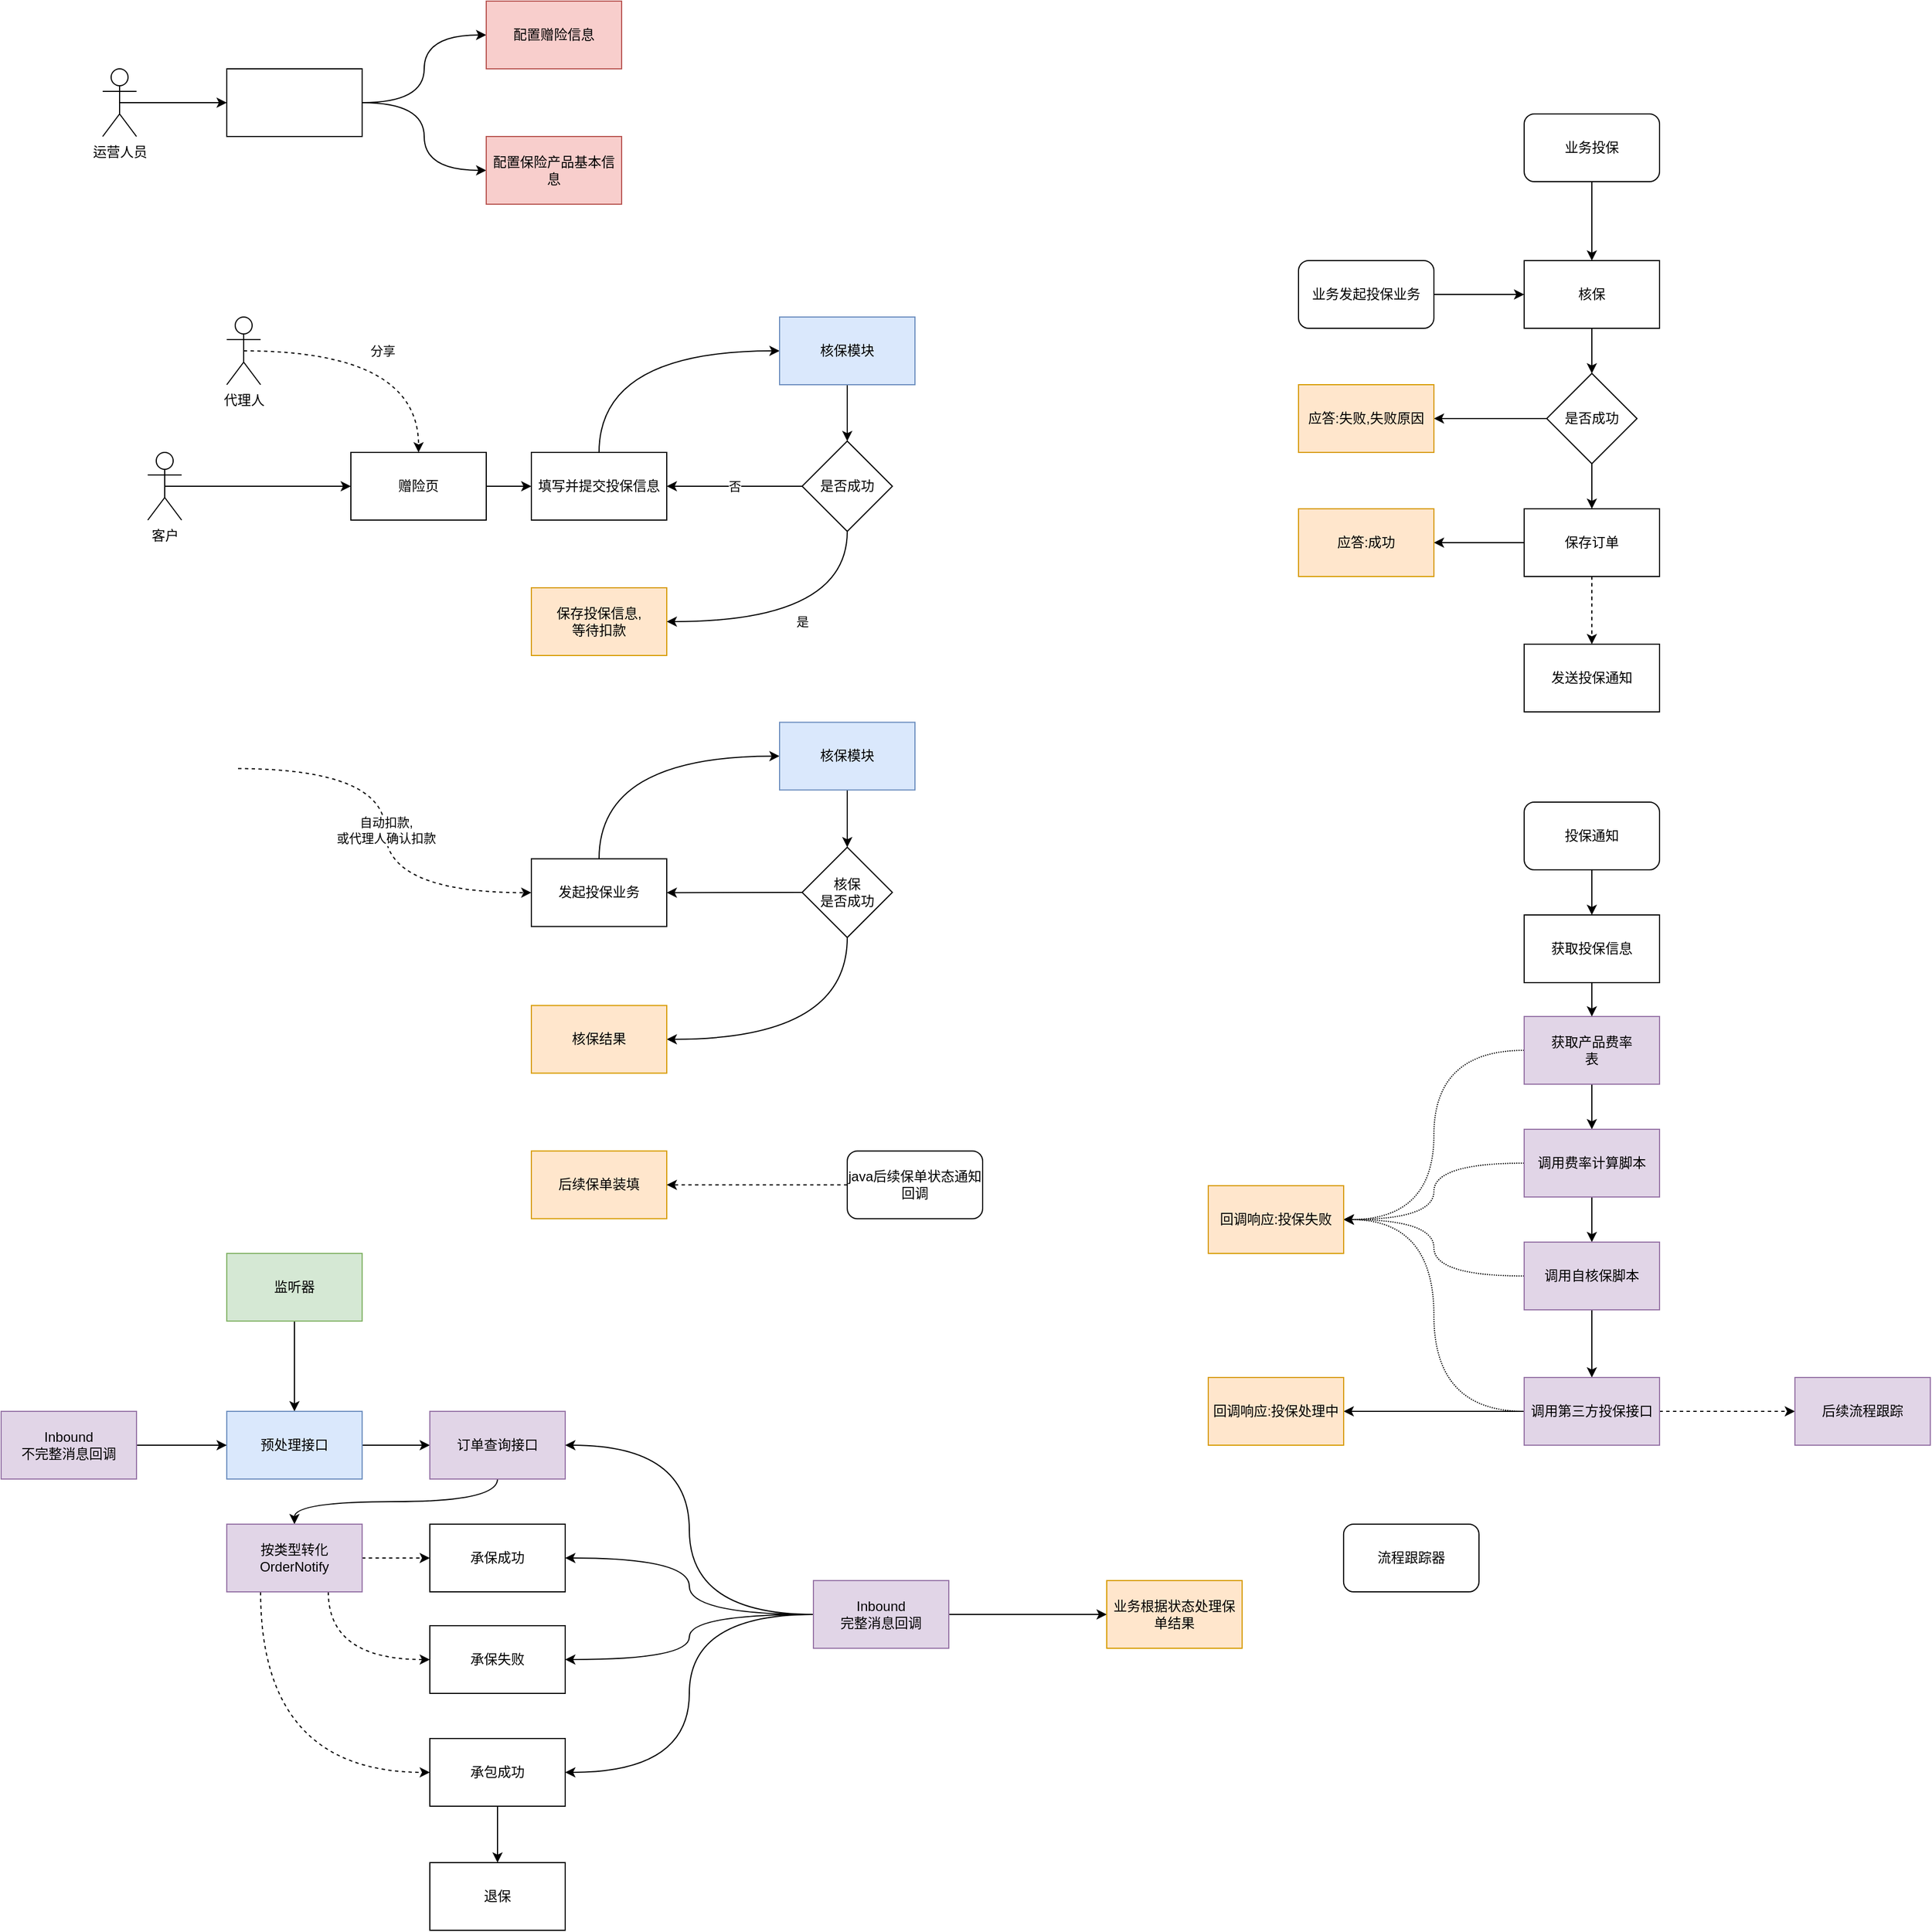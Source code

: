 <mxfile version="12.5.5" type="github">
  <diagram id="6QVMj45PfsqjR3qk2iQ-" name="第 1 页">
    <mxGraphModel dx="2013" dy="1722" grid="1" gridSize="10" guides="1" tooltips="1" connect="1" arrows="1" fold="1" page="1" pageScale="1" pageWidth="1400" pageHeight="850" math="0" shadow="0">
      <root>
        <mxCell id="0"/>
        <mxCell id="1" parent="0"/>
        <mxCell id="PSULnZ25Qo_BtKG4vELk-18" style="edgeStyle=orthogonalEdgeStyle;curved=1;orthogonalLoop=1;jettySize=auto;html=1;exitX=1;exitY=0.5;exitDx=0;exitDy=0;entryX=0;entryY=0.5;entryDx=0;entryDy=0;" parent="1" source="KybrexrkUmVbxQGOQ7RJ-30" target="PSULnZ25Qo_BtKG4vELk-11" edge="1">
          <mxGeometry relative="1" as="geometry"/>
        </mxCell>
        <mxCell id="PSULnZ25Qo_BtKG4vELk-19" style="edgeStyle=orthogonalEdgeStyle;curved=1;orthogonalLoop=1;jettySize=auto;html=1;exitX=1;exitY=0.5;exitDx=0;exitDy=0;entryX=0;entryY=0.5;entryDx=0;entryDy=0;" parent="1" source="KybrexrkUmVbxQGOQ7RJ-30" target="PSULnZ25Qo_BtKG4vELk-12" edge="1">
          <mxGeometry relative="1" as="geometry"/>
        </mxCell>
        <mxCell id="PSULnZ25Qo_BtKG4vELk-9" value="运营人员" style="shape=umlActor;verticalLabelPosition=bottom;labelBackgroundColor=#ffffff;verticalAlign=top;html=1;outlineConnect=0;" parent="1" vertex="1">
          <mxGeometry x="180" y="30.0" width="30" height="60" as="geometry"/>
        </mxCell>
        <mxCell id="PSULnZ25Qo_BtKG4vELk-11" value="配置赠险信息" style="rounded=0;whiteSpace=wrap;html=1;fillColor=#f8cecc;strokeColor=#b85450;" parent="1" vertex="1">
          <mxGeometry x="520" y="-30.0" width="120" height="60" as="geometry"/>
        </mxCell>
        <mxCell id="PSULnZ25Qo_BtKG4vELk-12" value="配置保险产品基本信息" style="rounded=0;whiteSpace=wrap;html=1;fillColor=#f8cecc;strokeColor=#b85450;" parent="1" vertex="1">
          <mxGeometry x="520" y="90.0" width="120" height="60" as="geometry"/>
        </mxCell>
        <mxCell id="PSULnZ25Qo_BtKG4vELk-30" style="edgeStyle=orthogonalEdgeStyle;curved=1;orthogonalLoop=1;jettySize=auto;html=1;exitX=1;exitY=0.5;exitDx=0;exitDy=0;entryX=0;entryY=0.5;entryDx=0;entryDy=0;" parent="1" source="PSULnZ25Qo_BtKG4vELk-21" target="PSULnZ25Qo_BtKG4vELk-29" edge="1">
          <mxGeometry relative="1" as="geometry"/>
        </mxCell>
        <mxCell id="PSULnZ25Qo_BtKG4vELk-21" value="赠险页" style="rounded=0;whiteSpace=wrap;html=1;" parent="1" vertex="1">
          <mxGeometry x="400" y="370" width="120" height="60" as="geometry"/>
        </mxCell>
        <mxCell id="PSULnZ25Qo_BtKG4vELk-23" value="分享" style="edgeStyle=orthogonalEdgeStyle;curved=1;orthogonalLoop=1;jettySize=auto;html=1;exitX=0.5;exitY=0.5;exitDx=0;exitDy=0;exitPerimeter=0;entryX=0.5;entryY=0;entryDx=0;entryDy=0;dashed=1;" parent="1" source="PSULnZ25Qo_BtKG4vELk-22" target="PSULnZ25Qo_BtKG4vELk-21" edge="1">
          <mxGeometry relative="1" as="geometry"/>
        </mxCell>
        <mxCell id="PSULnZ25Qo_BtKG4vELk-22" value="代理人" style="shape=umlActor;verticalLabelPosition=bottom;labelBackgroundColor=#ffffff;verticalAlign=top;html=1;outlineConnect=0;" parent="1" vertex="1">
          <mxGeometry x="290" y="250" width="30" height="60" as="geometry"/>
        </mxCell>
        <mxCell id="PSULnZ25Qo_BtKG4vELk-26" style="edgeStyle=orthogonalEdgeStyle;curved=1;orthogonalLoop=1;jettySize=auto;html=1;exitX=0.5;exitY=0.5;exitDx=0;exitDy=0;exitPerimeter=0;entryX=0;entryY=0.5;entryDx=0;entryDy=0;" parent="1" source="PSULnZ25Qo_BtKG4vELk-25" target="PSULnZ25Qo_BtKG4vELk-21" edge="1">
          <mxGeometry relative="1" as="geometry"/>
        </mxCell>
        <mxCell id="PSULnZ25Qo_BtKG4vELk-25" value="客户" style="shape=umlActor;verticalLabelPosition=bottom;labelBackgroundColor=#ffffff;verticalAlign=top;html=1;outlineConnect=0;" parent="1" vertex="1">
          <mxGeometry x="220" y="370" width="30" height="60" as="geometry"/>
        </mxCell>
        <mxCell id="KybrexrkUmVbxQGOQ7RJ-16" style="edgeStyle=orthogonalEdgeStyle;curved=1;orthogonalLoop=1;jettySize=auto;html=1;exitX=0.5;exitY=0;exitDx=0;exitDy=0;entryX=0;entryY=0.5;entryDx=0;entryDy=0;" parent="1" source="PSULnZ25Qo_BtKG4vELk-29" target="KybrexrkUmVbxQGOQ7RJ-15" edge="1">
          <mxGeometry relative="1" as="geometry"/>
        </mxCell>
        <mxCell id="PSULnZ25Qo_BtKG4vELk-29" value="填写并提交投保信息" style="rounded=0;whiteSpace=wrap;html=1;" parent="1" vertex="1">
          <mxGeometry x="560" y="370" width="120" height="60" as="geometry"/>
        </mxCell>
        <mxCell id="PSULnZ25Qo_BtKG4vELk-31" value="保存投保信息,&lt;br&gt;等待扣款" style="rounded=0;whiteSpace=wrap;html=1;fillColor=#ffe6cc;strokeColor=#d79b00;" parent="1" vertex="1">
          <mxGeometry x="560" y="490" width="120" height="60" as="geometry"/>
        </mxCell>
        <mxCell id="PSULnZ25Qo_BtKG4vELk-39" style="edgeStyle=orthogonalEdgeStyle;curved=1;orthogonalLoop=1;jettySize=auto;html=1;exitX=0.5;exitY=0;exitDx=0;exitDy=0;entryX=0;entryY=0.5;entryDx=0;entryDy=0;" parent="1" source="PSULnZ25Qo_BtKG4vELk-34" target="hynLIsBMzjHuh5P8PNGi-2" edge="1">
          <mxGeometry relative="1" as="geometry"/>
        </mxCell>
        <mxCell id="PSULnZ25Qo_BtKG4vELk-34" value="发起投保业务" style="rounded=0;whiteSpace=wrap;html=1;" parent="1" vertex="1">
          <mxGeometry x="560" y="730.24" width="120" height="60" as="geometry"/>
        </mxCell>
        <mxCell id="PSULnZ25Qo_BtKG4vELk-35" value="自动扣款,&lt;br&gt;或代理人确认扣款" style="edgeStyle=orthogonalEdgeStyle;curved=1;orthogonalLoop=1;jettySize=auto;html=1;entryX=0;entryY=0.5;entryDx=0;entryDy=0;dashed=1;" parent="1" target="PSULnZ25Qo_BtKG4vELk-34" edge="1">
          <mxGeometry relative="1" as="geometry">
            <mxPoint x="300" y="650.24" as="sourcePoint"/>
            <mxPoint x="420" y="530.24" as="targetPoint"/>
          </mxGeometry>
        </mxCell>
        <mxCell id="kskbFPByA07mactEsGFS-84" style="edgeStyle=orthogonalEdgeStyle;curved=1;orthogonalLoop=1;jettySize=auto;html=1;exitX=0.5;exitY=1;exitDx=0;exitDy=0;entryX=1;entryY=0.5;entryDx=0;entryDy=0;strokeColor=#000000;" parent="1" source="hynLIsBMzjHuh5P8PNGi-3" target="kskbFPByA07mactEsGFS-83" edge="1">
          <mxGeometry relative="1" as="geometry">
            <mxPoint x="900" y="790.24" as="sourcePoint"/>
          </mxGeometry>
        </mxCell>
        <mxCell id="kskbFPByA07mactEsGFS-23" style="edgeStyle=orthogonalEdgeStyle;curved=1;orthogonalLoop=1;jettySize=auto;html=1;exitX=0.5;exitY=1;exitDx=0;exitDy=0;entryX=0.5;entryY=0;entryDx=0;entryDy=0;strokeColor=#000000;" parent="1" source="kskbFPByA07mactEsGFS-19" target="kskbFPByA07mactEsGFS-21" edge="1">
          <mxGeometry relative="1" as="geometry"/>
        </mxCell>
        <mxCell id="kskbFPByA07mactEsGFS-19" value="监听器" style="rounded=0;whiteSpace=wrap;html=1;fillColor=#d5e8d4;strokeColor=#82b366;" parent="1" vertex="1">
          <mxGeometry x="290" y="1080" width="120" height="60" as="geometry"/>
        </mxCell>
        <mxCell id="kskbFPByA07mactEsGFS-25" style="edgeStyle=orthogonalEdgeStyle;curved=1;orthogonalLoop=1;jettySize=auto;html=1;exitX=1;exitY=0.5;exitDx=0;exitDy=0;entryX=0;entryY=0.5;entryDx=0;entryDy=0;strokeColor=#000000;" parent="1" source="kskbFPByA07mactEsGFS-21" target="kskbFPByA07mactEsGFS-24" edge="1">
          <mxGeometry relative="1" as="geometry"/>
        </mxCell>
        <mxCell id="kskbFPByA07mactEsGFS-21" value="预处理接口" style="rounded=0;whiteSpace=wrap;html=1;fillColor=#dae8fc;strokeColor=#6c8ebf;" parent="1" vertex="1">
          <mxGeometry x="290" y="1220" width="120" height="60" as="geometry"/>
        </mxCell>
        <mxCell id="kskbFPByA07mactEsGFS-27" style="edgeStyle=orthogonalEdgeStyle;curved=1;orthogonalLoop=1;jettySize=auto;html=1;exitX=0.5;exitY=1;exitDx=0;exitDy=0;entryX=0.5;entryY=0;entryDx=0;entryDy=0;strokeColor=#000000;" parent="1" source="kskbFPByA07mactEsGFS-24" target="kskbFPByA07mactEsGFS-26" edge="1">
          <mxGeometry relative="1" as="geometry"/>
        </mxCell>
        <mxCell id="kskbFPByA07mactEsGFS-24" value="订单查询接口" style="rounded=0;whiteSpace=wrap;html=1;fillColor=#e1d5e7;strokeColor=#9673a6;" parent="1" vertex="1">
          <mxGeometry x="470" y="1220" width="120" height="60" as="geometry"/>
        </mxCell>
        <mxCell id="kskbFPByA07mactEsGFS-29" style="edgeStyle=orthogonalEdgeStyle;curved=1;orthogonalLoop=1;jettySize=auto;html=1;exitX=1;exitY=0.5;exitDx=0;exitDy=0;entryX=0;entryY=0.5;entryDx=0;entryDy=0;strokeColor=#000000;dashed=1;" parent="1" source="kskbFPByA07mactEsGFS-26" target="kskbFPByA07mactEsGFS-28" edge="1">
          <mxGeometry relative="1" as="geometry"/>
        </mxCell>
        <mxCell id="kskbFPByA07mactEsGFS-31" style="edgeStyle=orthogonalEdgeStyle;curved=1;orthogonalLoop=1;jettySize=auto;html=1;exitX=0.75;exitY=1;exitDx=0;exitDy=0;entryX=0;entryY=0.5;entryDx=0;entryDy=0;dashed=1;strokeColor=#000000;" parent="1" source="kskbFPByA07mactEsGFS-26" target="kskbFPByA07mactEsGFS-30" edge="1">
          <mxGeometry relative="1" as="geometry"/>
        </mxCell>
        <mxCell id="kskbFPByA07mactEsGFS-33" style="edgeStyle=orthogonalEdgeStyle;curved=1;orthogonalLoop=1;jettySize=auto;html=1;exitX=0.25;exitY=1;exitDx=0;exitDy=0;entryX=0;entryY=0.5;entryDx=0;entryDy=0;dashed=1;strokeColor=#000000;" parent="1" source="kskbFPByA07mactEsGFS-26" target="kskbFPByA07mactEsGFS-32" edge="1">
          <mxGeometry relative="1" as="geometry"/>
        </mxCell>
        <mxCell id="kskbFPByA07mactEsGFS-26" value="按类型转化OrderNotify" style="rounded=0;whiteSpace=wrap;html=1;fillColor=#e1d5e7;strokeColor=#9673a6;" parent="1" vertex="1">
          <mxGeometry x="290" y="1320" width="120" height="60" as="geometry"/>
        </mxCell>
        <mxCell id="kskbFPByA07mactEsGFS-28" value="承保成功" style="rounded=0;whiteSpace=wrap;html=1;" parent="1" vertex="1">
          <mxGeometry x="470" y="1320" width="120" height="60" as="geometry"/>
        </mxCell>
        <mxCell id="kskbFPByA07mactEsGFS-30" value="承保失败" style="rounded=0;whiteSpace=wrap;html=1;" parent="1" vertex="1">
          <mxGeometry x="470" y="1410" width="120" height="60" as="geometry"/>
        </mxCell>
        <mxCell id="kskbFPByA07mactEsGFS-35" value="" style="edgeStyle=orthogonalEdgeStyle;curved=1;orthogonalLoop=1;jettySize=auto;html=1;strokeColor=#000000;" parent="1" source="kskbFPByA07mactEsGFS-32" target="kskbFPByA07mactEsGFS-34" edge="1">
          <mxGeometry relative="1" as="geometry"/>
        </mxCell>
        <mxCell id="kskbFPByA07mactEsGFS-32" value="承包成功" style="rounded=0;whiteSpace=wrap;html=1;" parent="1" vertex="1">
          <mxGeometry x="470" y="1510" width="120" height="60" as="geometry"/>
        </mxCell>
        <mxCell id="kskbFPByA07mactEsGFS-34" value="退保" style="rounded=0;whiteSpace=wrap;html=1;" parent="1" vertex="1">
          <mxGeometry x="470" y="1620" width="120" height="60" as="geometry"/>
        </mxCell>
        <mxCell id="kskbFPByA07mactEsGFS-51" style="edgeStyle=orthogonalEdgeStyle;curved=1;orthogonalLoop=1;jettySize=auto;html=1;exitX=1;exitY=0.5;exitDx=0;exitDy=0;entryX=0;entryY=0.5;entryDx=0;entryDy=0;strokeColor=#000000;" parent="1" source="kskbFPByA07mactEsGFS-37" target="kskbFPByA07mactEsGFS-21" edge="1">
          <mxGeometry relative="1" as="geometry">
            <mxPoint x="750" y="1110" as="sourcePoint"/>
          </mxGeometry>
        </mxCell>
        <mxCell id="kskbFPByA07mactEsGFS-37" value="Inbound&lt;br&gt;不完整消息回调" style="rounded=0;whiteSpace=wrap;html=1;fillColor=#e1d5e7;strokeColor=#9673a6;" parent="1" vertex="1">
          <mxGeometry x="90" y="1220" width="120" height="60" as="geometry"/>
        </mxCell>
        <mxCell id="kskbFPByA07mactEsGFS-60" style="edgeStyle=orthogonalEdgeStyle;curved=1;orthogonalLoop=1;jettySize=auto;html=1;exitX=0;exitY=0.5;exitDx=0;exitDy=0;entryX=1;entryY=0.5;entryDx=0;entryDy=0;strokeColor=#000000;" parent="1" source="kskbFPByA07mactEsGFS-59" target="kskbFPByA07mactEsGFS-24" edge="1">
          <mxGeometry relative="1" as="geometry"/>
        </mxCell>
        <mxCell id="kskbFPByA07mactEsGFS-61" style="edgeStyle=orthogonalEdgeStyle;curved=1;orthogonalLoop=1;jettySize=auto;html=1;exitX=0;exitY=0.5;exitDx=0;exitDy=0;entryX=1;entryY=0.5;entryDx=0;entryDy=0;strokeColor=#000000;" parent="1" source="kskbFPByA07mactEsGFS-59" target="kskbFPByA07mactEsGFS-28" edge="1">
          <mxGeometry relative="1" as="geometry"/>
        </mxCell>
        <mxCell id="kskbFPByA07mactEsGFS-62" style="edgeStyle=orthogonalEdgeStyle;curved=1;orthogonalLoop=1;jettySize=auto;html=1;exitX=0;exitY=0.5;exitDx=0;exitDy=0;entryX=1;entryY=0.5;entryDx=0;entryDy=0;strokeColor=#000000;" parent="1" source="kskbFPByA07mactEsGFS-59" target="kskbFPByA07mactEsGFS-30" edge="1">
          <mxGeometry relative="1" as="geometry"/>
        </mxCell>
        <mxCell id="kskbFPByA07mactEsGFS-63" style="edgeStyle=orthogonalEdgeStyle;curved=1;orthogonalLoop=1;jettySize=auto;html=1;exitX=0;exitY=0.5;exitDx=0;exitDy=0;entryX=1;entryY=0.5;entryDx=0;entryDy=0;strokeColor=#000000;" parent="1" source="kskbFPByA07mactEsGFS-59" target="kskbFPByA07mactEsGFS-32" edge="1">
          <mxGeometry relative="1" as="geometry"/>
        </mxCell>
        <mxCell id="kskbFPByA07mactEsGFS-65" style="edgeStyle=orthogonalEdgeStyle;curved=1;orthogonalLoop=1;jettySize=auto;html=1;exitX=1;exitY=0.5;exitDx=0;exitDy=0;entryX=0;entryY=0.5;entryDx=0;entryDy=0;strokeColor=#000000;" parent="1" source="kskbFPByA07mactEsGFS-59" target="kskbFPByA07mactEsGFS-64" edge="1">
          <mxGeometry relative="1" as="geometry"/>
        </mxCell>
        <mxCell id="kskbFPByA07mactEsGFS-59" value="Inbound&lt;br&gt;完整消息回调" style="rounded=0;whiteSpace=wrap;html=1;fillColor=#e1d5e7;strokeColor=#9673a6;" parent="1" vertex="1">
          <mxGeometry x="810" y="1370" width="120" height="60" as="geometry"/>
        </mxCell>
        <mxCell id="kskbFPByA07mactEsGFS-64" value="业务根据状态处理保单结果" style="rounded=0;whiteSpace=wrap;html=1;fillColor=#ffe6cc;strokeColor=#d79b00;" parent="1" vertex="1">
          <mxGeometry x="1070" y="1370" width="120" height="60" as="geometry"/>
        </mxCell>
        <mxCell id="kskbFPByA07mactEsGFS-66" style="edgeStyle=orthogonalEdgeStyle;rounded=0;orthogonalLoop=1;jettySize=auto;html=1;exitX=0.5;exitY=1;exitDx=0;exitDy=0;entryX=0.5;entryY=0;entryDx=0;entryDy=0;" parent="1" source="kskbFPByA07mactEsGFS-68" target="kskbFPByA07mactEsGFS-71" edge="1">
          <mxGeometry relative="1" as="geometry"/>
        </mxCell>
        <mxCell id="kskbFPByA07mactEsGFS-67" style="edgeStyle=orthogonalEdgeStyle;orthogonalLoop=1;jettySize=auto;html=1;exitX=0;exitY=0.5;exitDx=0;exitDy=0;entryX=1;entryY=0.5;entryDx=0;entryDy=0;strokeColor=#000000;curved=1;dashed=1;dashPattern=1 1;" parent="1" source="kskbFPByA07mactEsGFS-68" target="kskbFPByA07mactEsGFS-78" edge="1">
          <mxGeometry relative="1" as="geometry"/>
        </mxCell>
        <mxCell id="kskbFPByA07mactEsGFS-68" value="获取产品费率&lt;br&gt;表" style="rounded=0;whiteSpace=wrap;html=1;fillColor=#e1d5e7;strokeColor=#9673a6;" parent="1" vertex="1">
          <mxGeometry x="1440" y="870" width="120" height="60" as="geometry"/>
        </mxCell>
        <mxCell id="kskbFPByA07mactEsGFS-69" style="edgeStyle=orthogonalEdgeStyle;rounded=0;orthogonalLoop=1;jettySize=auto;html=1;exitX=0.5;exitY=1;exitDx=0;exitDy=0;entryX=0.5;entryY=0;entryDx=0;entryDy=0;" parent="1" source="kskbFPByA07mactEsGFS-71" target="kskbFPByA07mactEsGFS-74" edge="1">
          <mxGeometry relative="1" as="geometry"/>
        </mxCell>
        <mxCell id="kskbFPByA07mactEsGFS-70" style="edgeStyle=orthogonalEdgeStyle;curved=1;orthogonalLoop=1;jettySize=auto;html=1;exitX=0;exitY=0.5;exitDx=0;exitDy=0;dashed=1;strokeColor=#000000;entryX=1;entryY=0.5;entryDx=0;entryDy=0;dashPattern=1 1;" parent="1" source="kskbFPByA07mactEsGFS-71" target="kskbFPByA07mactEsGFS-78" edge="1">
          <mxGeometry relative="1" as="geometry">
            <mxPoint x="1420" y="810" as="targetPoint"/>
          </mxGeometry>
        </mxCell>
        <mxCell id="kskbFPByA07mactEsGFS-71" value="调用费率计算脚本" style="rounded=0;whiteSpace=wrap;html=1;fillColor=#e1d5e7;strokeColor=#9673a6;" parent="1" vertex="1">
          <mxGeometry x="1440" y="970" width="120" height="60" as="geometry"/>
        </mxCell>
        <mxCell id="kskbFPByA07mactEsGFS-72" style="edgeStyle=orthogonalEdgeStyle;rounded=0;orthogonalLoop=1;jettySize=auto;html=1;exitX=0.5;exitY=1;exitDx=0;exitDy=0;entryX=0.5;entryY=0;entryDx=0;entryDy=0;" parent="1" source="kskbFPByA07mactEsGFS-74" target="kskbFPByA07mactEsGFS-76" edge="1">
          <mxGeometry relative="1" as="geometry"/>
        </mxCell>
        <mxCell id="kskbFPByA07mactEsGFS-73" style="edgeStyle=orthogonalEdgeStyle;curved=1;orthogonalLoop=1;jettySize=auto;html=1;exitX=0;exitY=0.5;exitDx=0;exitDy=0;entryX=1;entryY=0.5;entryDx=0;entryDy=0;dashed=1;strokeColor=#000000;dashPattern=1 1;" parent="1" source="kskbFPByA07mactEsGFS-74" target="kskbFPByA07mactEsGFS-78" edge="1">
          <mxGeometry relative="1" as="geometry"/>
        </mxCell>
        <mxCell id="kskbFPByA07mactEsGFS-74" value="调用自核保脚本" style="rounded=0;whiteSpace=wrap;html=1;fillColor=#e1d5e7;strokeColor=#9673a6;" parent="1" vertex="1">
          <mxGeometry x="1440" y="1070" width="120" height="60" as="geometry"/>
        </mxCell>
        <mxCell id="kskbFPByA07mactEsGFS-75" style="edgeStyle=orthogonalEdgeStyle;curved=1;orthogonalLoop=1;jettySize=auto;html=1;exitX=0;exitY=0.5;exitDx=0;exitDy=0;entryX=1;entryY=0.5;entryDx=0;entryDy=0;strokeColor=#000000;" parent="1" source="kskbFPByA07mactEsGFS-76" target="kskbFPByA07mactEsGFS-77" edge="1">
          <mxGeometry relative="1" as="geometry"/>
        </mxCell>
        <mxCell id="kskbFPByA07mactEsGFS-82" style="edgeStyle=orthogonalEdgeStyle;curved=1;orthogonalLoop=1;jettySize=auto;html=1;exitX=0;exitY=0.5;exitDx=0;exitDy=0;entryX=1;entryY=0.5;entryDx=0;entryDy=0;strokeColor=#000000;dashed=1;dashPattern=1 1;" parent="1" source="kskbFPByA07mactEsGFS-76" target="kskbFPByA07mactEsGFS-78" edge="1">
          <mxGeometry relative="1" as="geometry"/>
        </mxCell>
        <mxCell id="kskbFPByA07mactEsGFS-88" style="edgeStyle=orthogonalEdgeStyle;curved=1;orthogonalLoop=1;jettySize=auto;html=1;exitX=1;exitY=0.5;exitDx=0;exitDy=0;entryX=0;entryY=0.5;entryDx=0;entryDy=0;strokeColor=#000000;dashed=1;" parent="1" source="kskbFPByA07mactEsGFS-76" target="kskbFPByA07mactEsGFS-87" edge="1">
          <mxGeometry relative="1" as="geometry"/>
        </mxCell>
        <mxCell id="kskbFPByA07mactEsGFS-76" value="调用第三方投保接口" style="rounded=0;whiteSpace=wrap;html=1;fillColor=#e1d5e7;strokeColor=#9673a6;" parent="1" vertex="1">
          <mxGeometry x="1440" y="1190" width="120" height="60" as="geometry"/>
        </mxCell>
        <mxCell id="kskbFPByA07mactEsGFS-77" value="回调响应:投保处理中" style="rounded=0;whiteSpace=wrap;html=1;fillColor=#ffe6cc;strokeColor=#d79b00;" parent="1" vertex="1">
          <mxGeometry x="1160" y="1190" width="120" height="60" as="geometry"/>
        </mxCell>
        <mxCell id="kskbFPByA07mactEsGFS-78" value="回调响应:投保失败" style="rounded=0;whiteSpace=wrap;html=1;fillColor=#ffe6cc;strokeColor=#d79b00;" parent="1" vertex="1">
          <mxGeometry x="1160" y="1020" width="120" height="60" as="geometry"/>
        </mxCell>
        <mxCell id="kskbFPByA07mactEsGFS-81" style="edgeStyle=orthogonalEdgeStyle;curved=1;orthogonalLoop=1;jettySize=auto;html=1;exitX=0.5;exitY=1;exitDx=0;exitDy=0;entryX=0.5;entryY=0;entryDx=0;entryDy=0;strokeColor=#000000;" parent="1" source="kskbFPByA07mactEsGFS-80" target="KybrexrkUmVbxQGOQ7RJ-1" edge="1">
          <mxGeometry relative="1" as="geometry"/>
        </mxCell>
        <mxCell id="kskbFPByA07mactEsGFS-80" value="业务投保" style="rounded=1;whiteSpace=wrap;html=1;" parent="1" vertex="1">
          <mxGeometry x="1440" y="70" width="120" height="60" as="geometry"/>
        </mxCell>
        <mxCell id="kskbFPByA07mactEsGFS-83" value="核保结果" style="rounded=0;whiteSpace=wrap;html=1;fillColor=#ffe6cc;strokeColor=#d79b00;" parent="1" vertex="1">
          <mxGeometry x="560" y="860.24" width="120" height="60" as="geometry"/>
        </mxCell>
        <mxCell id="kskbFPByA07mactEsGFS-87" value="后续流程跟踪" style="rounded=0;whiteSpace=wrap;html=1;fillColor=#e1d5e7;strokeColor=#9673a6;" parent="1" vertex="1">
          <mxGeometry x="1680" y="1190" width="120" height="60" as="geometry"/>
        </mxCell>
        <mxCell id="kskbFPByA07mactEsGFS-89" value="后续保单装填" style="rounded=0;whiteSpace=wrap;html=1;fillColor=#ffe6cc;strokeColor=#d79b00;" parent="1" vertex="1">
          <mxGeometry x="560" y="989.24" width="120" height="60" as="geometry"/>
        </mxCell>
        <mxCell id="kskbFPByA07mactEsGFS-91" style="edgeStyle=orthogonalEdgeStyle;curved=1;orthogonalLoop=1;jettySize=auto;html=1;entryX=1;entryY=0.5;entryDx=0;entryDy=0;dashed=1;strokeColor=#000000;exitX=0;exitY=0.5;exitDx=0;exitDy=0;" parent="1" source="kskbFPByA07mactEsGFS-93" target="kskbFPByA07mactEsGFS-89" edge="1">
          <mxGeometry relative="1" as="geometry">
            <mxPoint x="840" y="879" as="sourcePoint"/>
            <mxPoint x="730.06" y="929.12" as="targetPoint"/>
          </mxGeometry>
        </mxCell>
        <mxCell id="kskbFPByA07mactEsGFS-93" value="java后续保单状态通知回调" style="rounded=1;whiteSpace=wrap;html=1;" parent="1" vertex="1">
          <mxGeometry x="840" y="989.24" width="120" height="60" as="geometry"/>
        </mxCell>
        <mxCell id="KybrexrkUmVbxQGOQ7RJ-6" style="edgeStyle=orthogonalEdgeStyle;curved=1;orthogonalLoop=1;jettySize=auto;html=1;exitX=0;exitY=0.5;exitDx=0;exitDy=0;entryX=1;entryY=0.5;entryDx=0;entryDy=0;" parent="1" source="KybrexrkUmVbxQGOQ7RJ-24" target="KybrexrkUmVbxQGOQ7RJ-3" edge="1">
          <mxGeometry relative="1" as="geometry"/>
        </mxCell>
        <mxCell id="KybrexrkUmVbxQGOQ7RJ-1" value="核保" style="rounded=0;whiteSpace=wrap;html=1;" parent="1" vertex="1">
          <mxGeometry x="1440" y="200" width="120" height="60" as="geometry"/>
        </mxCell>
        <mxCell id="KybrexrkUmVbxQGOQ7RJ-3" value="应答:成功" style="rounded=0;whiteSpace=wrap;html=1;fillColor=#ffe6cc;strokeColor=#d79b00;" parent="1" vertex="1">
          <mxGeometry x="1240" y="420.0" width="120" height="60" as="geometry"/>
        </mxCell>
        <mxCell id="KybrexrkUmVbxQGOQ7RJ-5" style="edgeStyle=orthogonalEdgeStyle;orthogonalLoop=1;jettySize=auto;html=1;exitX=1;exitY=0.5;exitDx=0;exitDy=0;curved=1;" parent="1" source="KybrexrkUmVbxQGOQ7RJ-7" target="KybrexrkUmVbxQGOQ7RJ-1" edge="1">
          <mxGeometry relative="1" as="geometry">
            <mxPoint x="1280.0" y="230" as="sourcePoint"/>
          </mxGeometry>
        </mxCell>
        <mxCell id="KybrexrkUmVbxQGOQ7RJ-7" value="业务发起投保业务" style="rounded=1;whiteSpace=wrap;html=1;" parent="1" vertex="1">
          <mxGeometry x="1240" y="200" width="120" height="60" as="geometry"/>
        </mxCell>
        <mxCell id="KybrexrkUmVbxQGOQ7RJ-8" value="发送投保通知" style="rounded=0;whiteSpace=wrap;html=1;" parent="1" vertex="1">
          <mxGeometry x="1440" y="540.0" width="120" height="60" as="geometry"/>
        </mxCell>
        <mxCell id="KybrexrkUmVbxQGOQ7RJ-14" style="edgeStyle=orthogonalEdgeStyle;curved=1;orthogonalLoop=1;jettySize=auto;html=1;exitX=0;exitY=0.5;exitDx=0;exitDy=0;entryX=1;entryY=0.5;entryDx=0;entryDy=0;" parent="1" source="KybrexrkUmVbxQGOQ7RJ-10" target="KybrexrkUmVbxQGOQ7RJ-13" edge="1">
          <mxGeometry relative="1" as="geometry"/>
        </mxCell>
        <mxCell id="KybrexrkUmVbxQGOQ7RJ-10" value="是否成功" style="rhombus;whiteSpace=wrap;html=1;" parent="1" vertex="1">
          <mxGeometry x="1460" y="300" width="80" height="80" as="geometry"/>
        </mxCell>
        <mxCell id="KybrexrkUmVbxQGOQ7RJ-11" style="edgeStyle=orthogonalEdgeStyle;curved=1;orthogonalLoop=1;jettySize=auto;html=1;exitX=0.5;exitY=1;exitDx=0;exitDy=0;entryX=0.5;entryY=0;entryDx=0;entryDy=0;" parent="1" source="KybrexrkUmVbxQGOQ7RJ-1" target="KybrexrkUmVbxQGOQ7RJ-10" edge="1">
          <mxGeometry relative="1" as="geometry">
            <mxPoint x="1500.0" y="260" as="sourcePoint"/>
            <mxPoint x="1500.0" y="340" as="targetPoint"/>
          </mxGeometry>
        </mxCell>
        <mxCell id="KybrexrkUmVbxQGOQ7RJ-13" value="应答:失败,失败原因" style="rounded=0;whiteSpace=wrap;html=1;fillColor=#ffe6cc;strokeColor=#d79b00;" parent="1" vertex="1">
          <mxGeometry x="1240" y="310" width="120" height="60" as="geometry"/>
        </mxCell>
        <mxCell id="KybrexrkUmVbxQGOQ7RJ-18" style="edgeStyle=orthogonalEdgeStyle;curved=1;orthogonalLoop=1;jettySize=auto;html=1;exitX=0.5;exitY=1;exitDx=0;exitDy=0;" parent="1" source="KybrexrkUmVbxQGOQ7RJ-15" target="KybrexrkUmVbxQGOQ7RJ-17" edge="1">
          <mxGeometry relative="1" as="geometry"/>
        </mxCell>
        <mxCell id="KybrexrkUmVbxQGOQ7RJ-15" value="核保模块" style="rounded=0;whiteSpace=wrap;html=1;fillColor=#dae8fc;strokeColor=#6c8ebf;" parent="1" vertex="1">
          <mxGeometry x="780" y="250" width="120" height="60" as="geometry"/>
        </mxCell>
        <mxCell id="KybrexrkUmVbxQGOQ7RJ-19" value="否" style="edgeStyle=orthogonalEdgeStyle;curved=1;orthogonalLoop=1;jettySize=auto;html=1;exitX=0;exitY=0.5;exitDx=0;exitDy=0;entryX=1;entryY=0.5;entryDx=0;entryDy=0;" parent="1" source="KybrexrkUmVbxQGOQ7RJ-17" target="PSULnZ25Qo_BtKG4vELk-29" edge="1">
          <mxGeometry relative="1" as="geometry"/>
        </mxCell>
        <mxCell id="KybrexrkUmVbxQGOQ7RJ-21" value="是" style="edgeStyle=orthogonalEdgeStyle;curved=1;orthogonalLoop=1;jettySize=auto;html=1;exitX=0.5;exitY=1;exitDx=0;exitDy=0;entryX=1;entryY=0.5;entryDx=0;entryDy=0;" parent="1" source="KybrexrkUmVbxQGOQ7RJ-17" target="PSULnZ25Qo_BtKG4vELk-31" edge="1">
          <mxGeometry relative="1" as="geometry"/>
        </mxCell>
        <mxCell id="KybrexrkUmVbxQGOQ7RJ-17" value="是否成功" style="rhombus;whiteSpace=wrap;html=1;" parent="1" vertex="1">
          <mxGeometry x="800" y="360" width="80" height="80" as="geometry"/>
        </mxCell>
        <mxCell id="KybrexrkUmVbxQGOQ7RJ-26" style="edgeStyle=orthogonalEdgeStyle;curved=1;orthogonalLoop=1;jettySize=auto;html=1;exitX=0.5;exitY=1;exitDx=0;exitDy=0;entryX=0.5;entryY=0;entryDx=0;entryDy=0;dashed=1;" parent="1" source="KybrexrkUmVbxQGOQ7RJ-24" target="KybrexrkUmVbxQGOQ7RJ-8" edge="1">
          <mxGeometry relative="1" as="geometry"/>
        </mxCell>
        <mxCell id="KybrexrkUmVbxQGOQ7RJ-24" value="&lt;span style=&quot;white-space: normal&quot;&gt;保存订单&lt;/span&gt;" style="rounded=0;whiteSpace=wrap;html=1;" parent="1" vertex="1">
          <mxGeometry x="1440" y="420" width="120" height="60" as="geometry"/>
        </mxCell>
        <mxCell id="KybrexrkUmVbxQGOQ7RJ-25" style="edgeStyle=orthogonalEdgeStyle;curved=1;orthogonalLoop=1;jettySize=auto;html=1;exitX=0.5;exitY=1;exitDx=0;exitDy=0;entryX=0.5;entryY=0;entryDx=0;entryDy=0;" parent="1" source="KybrexrkUmVbxQGOQ7RJ-10" target="KybrexrkUmVbxQGOQ7RJ-24" edge="1">
          <mxGeometry relative="1" as="geometry">
            <mxPoint x="1500" y="380" as="sourcePoint"/>
            <mxPoint x="1500" y="430" as="targetPoint"/>
          </mxGeometry>
        </mxCell>
        <mxCell id="KybrexrkUmVbxQGOQ7RJ-30" value="" style="rounded=0;whiteSpace=wrap;html=1;" parent="1" vertex="1">
          <mxGeometry x="290" y="30" width="120" height="60" as="geometry"/>
        </mxCell>
        <mxCell id="KybrexrkUmVbxQGOQ7RJ-31" style="edgeStyle=orthogonalEdgeStyle;curved=1;orthogonalLoop=1;jettySize=auto;html=1;exitX=0.5;exitY=0.5;exitDx=0;exitDy=0;exitPerimeter=0;entryX=0;entryY=0.5;entryDx=0;entryDy=0;" parent="1" source="PSULnZ25Qo_BtKG4vELk-9" target="KybrexrkUmVbxQGOQ7RJ-30" edge="1">
          <mxGeometry relative="1" as="geometry">
            <mxPoint x="195" y="60" as="sourcePoint"/>
            <mxPoint x="520.0" y="120" as="targetPoint"/>
          </mxGeometry>
        </mxCell>
        <mxCell id="hynLIsBMzjHuh5P8PNGi-1" style="edgeStyle=orthogonalEdgeStyle;curved=1;orthogonalLoop=1;jettySize=auto;html=1;exitX=0.5;exitY=1;exitDx=0;exitDy=0;" edge="1" parent="1" source="hynLIsBMzjHuh5P8PNGi-2" target="hynLIsBMzjHuh5P8PNGi-3">
          <mxGeometry relative="1" as="geometry"/>
        </mxCell>
        <mxCell id="hynLIsBMzjHuh5P8PNGi-2" value="核保模块" style="rounded=0;whiteSpace=wrap;html=1;fillColor=#dae8fc;strokeColor=#6c8ebf;" vertex="1" parent="1">
          <mxGeometry x="780" y="609.24" width="120" height="60" as="geometry"/>
        </mxCell>
        <mxCell id="hynLIsBMzjHuh5P8PNGi-4" style="edgeStyle=orthogonalEdgeStyle;orthogonalLoop=1;jettySize=auto;html=1;exitX=0;exitY=0.5;exitDx=0;exitDy=0;entryX=1;entryY=0.5;entryDx=0;entryDy=0;curved=1;" edge="1" parent="1" source="hynLIsBMzjHuh5P8PNGi-3" target="PSULnZ25Qo_BtKG4vELk-34">
          <mxGeometry relative="1" as="geometry"/>
        </mxCell>
        <mxCell id="hynLIsBMzjHuh5P8PNGi-3" value="核保&lt;br&gt;是否成功" style="rhombus;whiteSpace=wrap;html=1;" vertex="1" parent="1">
          <mxGeometry x="800" y="720" width="80" height="80" as="geometry"/>
        </mxCell>
        <mxCell id="hynLIsBMzjHuh5P8PNGi-8" style="edgeStyle=orthogonalEdgeStyle;curved=1;orthogonalLoop=1;jettySize=auto;html=1;exitX=0.5;exitY=1;exitDx=0;exitDy=0;entryX=0.5;entryY=0;entryDx=0;entryDy=0;" edge="1" parent="1" source="hynLIsBMzjHuh5P8PNGi-9" target="kskbFPByA07mactEsGFS-68">
          <mxGeometry relative="1" as="geometry"/>
        </mxCell>
        <mxCell id="hynLIsBMzjHuh5P8PNGi-7" value="投保通知" style="rounded=1;whiteSpace=wrap;html=1;" vertex="1" parent="1">
          <mxGeometry x="1440" y="680" width="120" height="60" as="geometry"/>
        </mxCell>
        <mxCell id="hynLIsBMzjHuh5P8PNGi-9" value="获取投保信息" style="rounded=0;whiteSpace=wrap;html=1;" vertex="1" parent="1">
          <mxGeometry x="1440" y="780" width="120" height="60" as="geometry"/>
        </mxCell>
        <mxCell id="hynLIsBMzjHuh5P8PNGi-10" style="edgeStyle=orthogonalEdgeStyle;curved=1;orthogonalLoop=1;jettySize=auto;html=1;exitX=0.5;exitY=1;exitDx=0;exitDy=0;entryX=0.5;entryY=0;entryDx=0;entryDy=0;" edge="1" parent="1" source="hynLIsBMzjHuh5P8PNGi-7" target="hynLIsBMzjHuh5P8PNGi-9">
          <mxGeometry relative="1" as="geometry">
            <mxPoint x="1500" y="810" as="sourcePoint"/>
            <mxPoint x="1500" y="870" as="targetPoint"/>
          </mxGeometry>
        </mxCell>
        <mxCell id="hynLIsBMzjHuh5P8PNGi-13" value="流程跟踪器" style="rounded=1;whiteSpace=wrap;html=1;" vertex="1" parent="1">
          <mxGeometry x="1279.94" y="1320" width="120" height="60" as="geometry"/>
        </mxCell>
      </root>
    </mxGraphModel>
  </diagram>
</mxfile>
